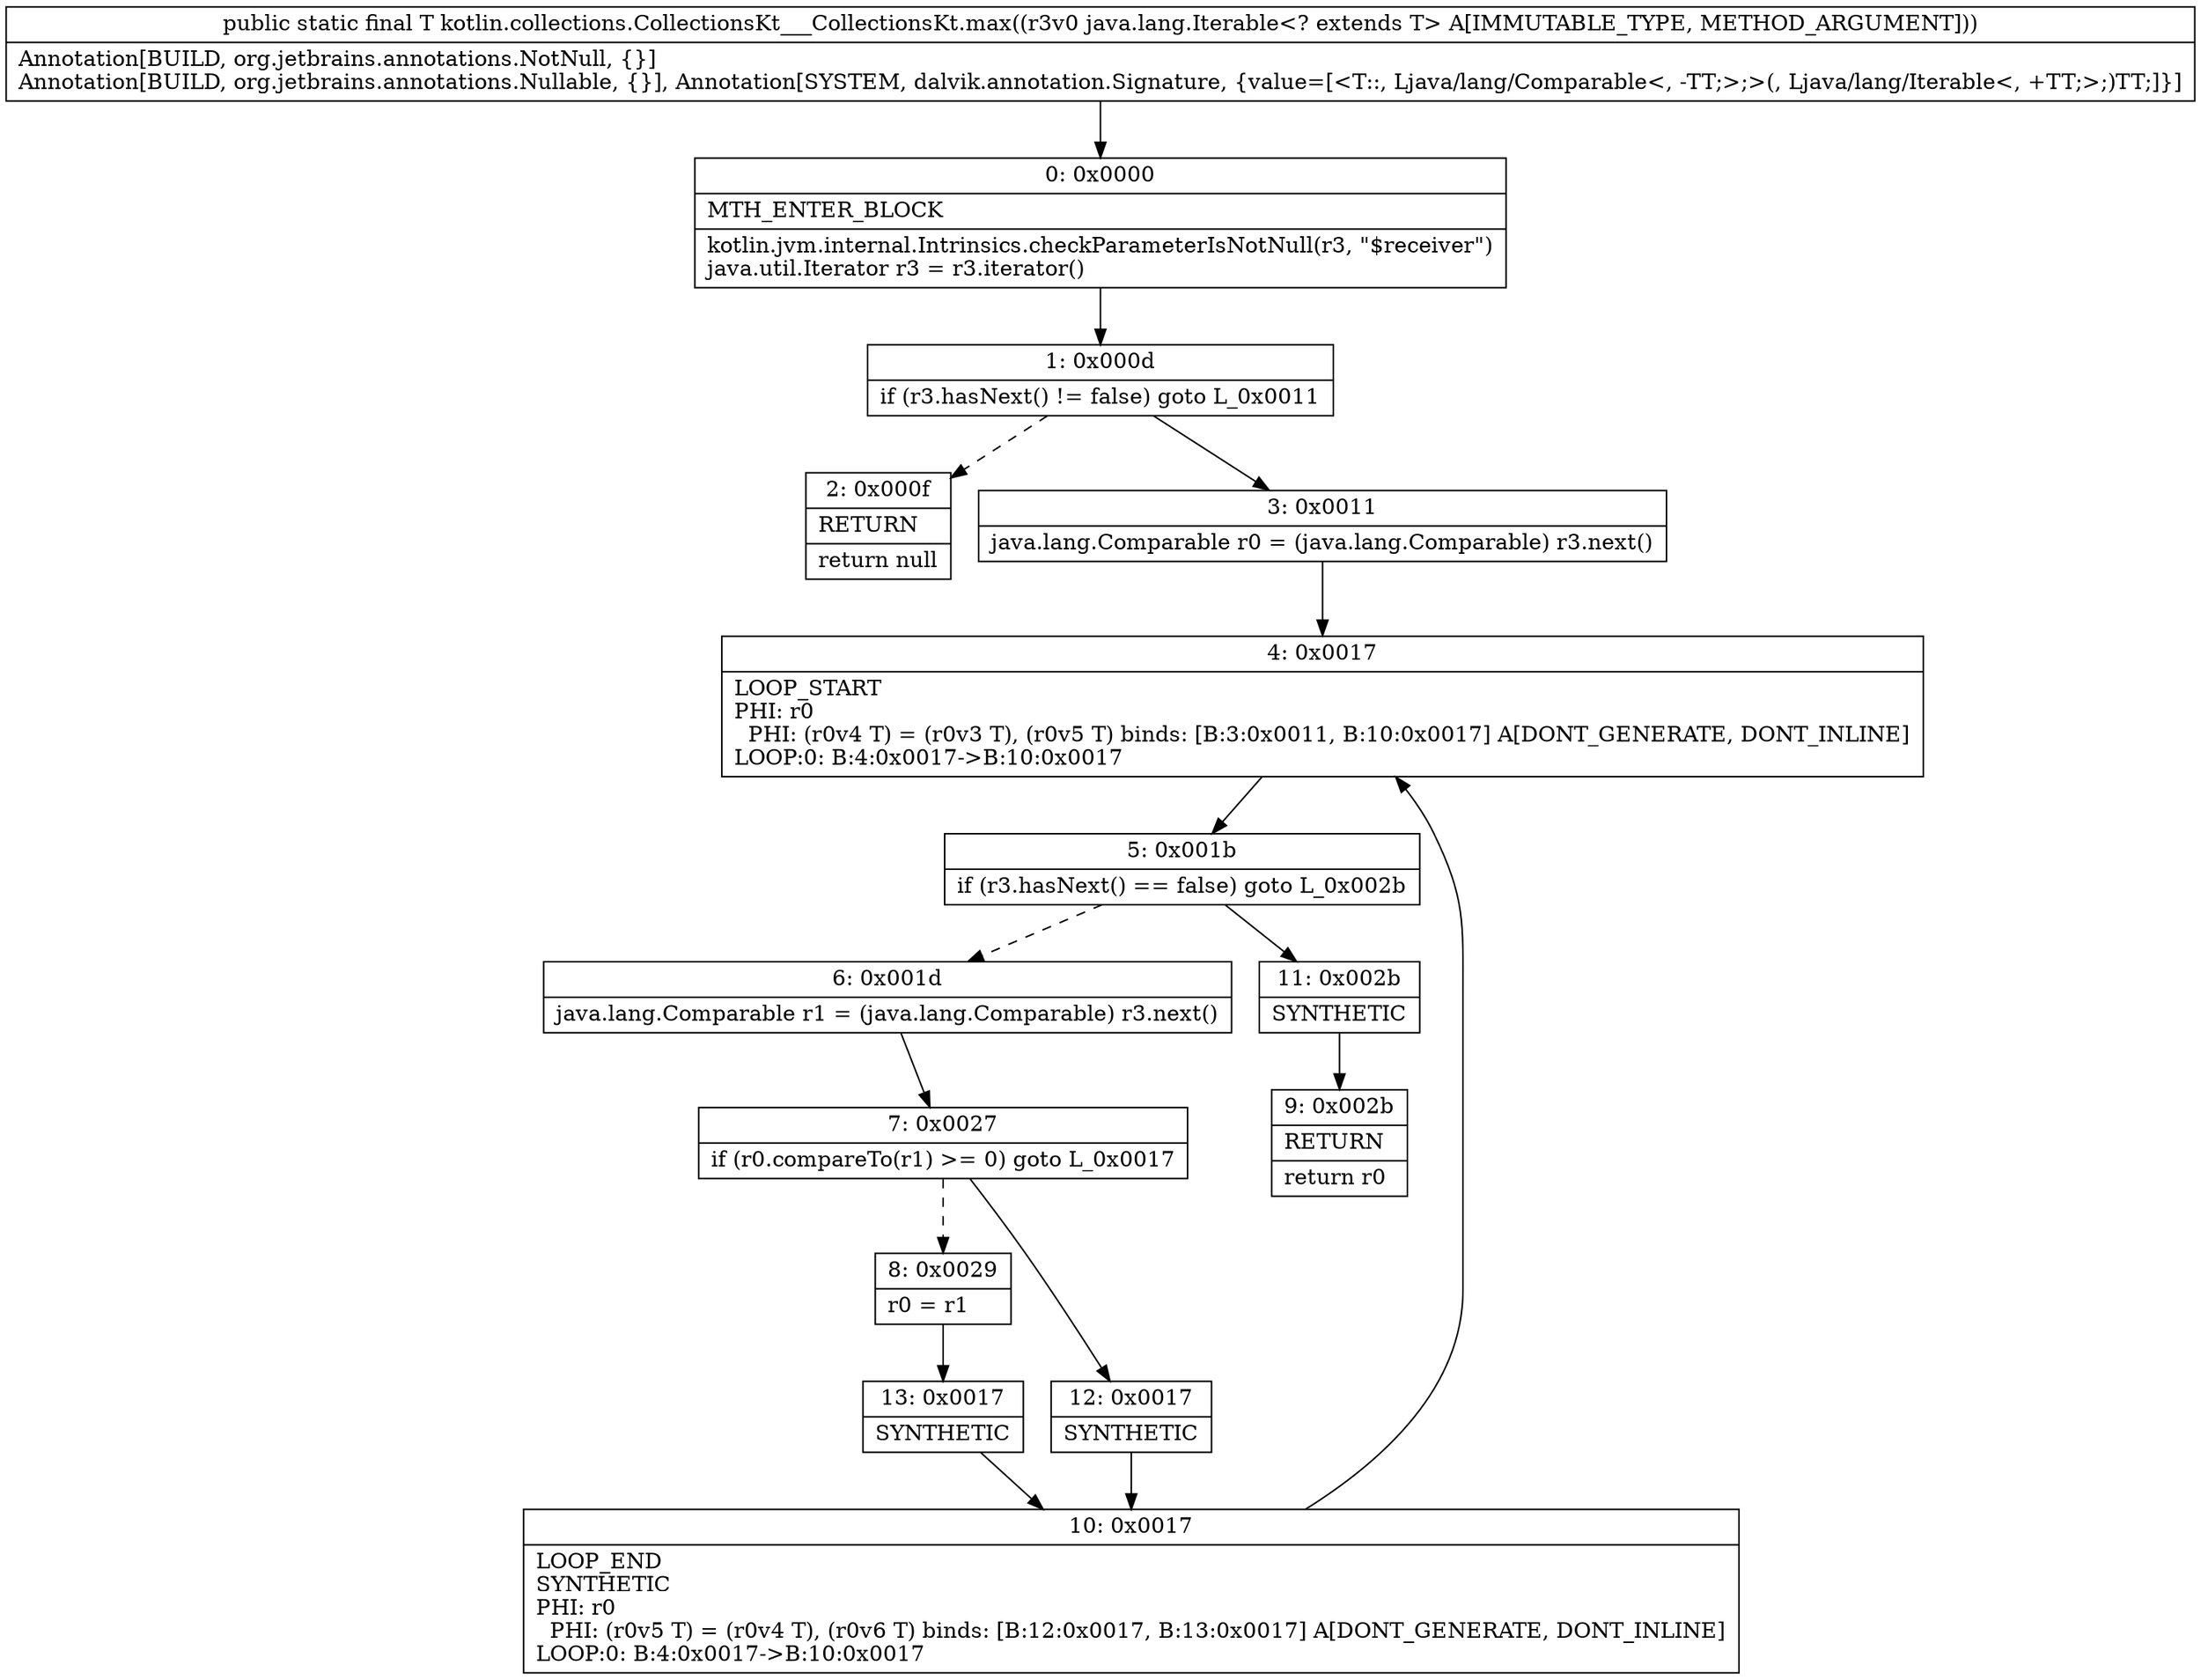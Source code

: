 digraph "CFG forkotlin.collections.CollectionsKt___CollectionsKt.max(Ljava\/lang\/Iterable;)Ljava\/lang\/Comparable;" {
Node_0 [shape=record,label="{0\:\ 0x0000|MTH_ENTER_BLOCK\l|kotlin.jvm.internal.Intrinsics.checkParameterIsNotNull(r3, \"$receiver\")\ljava.util.Iterator r3 = r3.iterator()\l}"];
Node_1 [shape=record,label="{1\:\ 0x000d|if (r3.hasNext() != false) goto L_0x0011\l}"];
Node_2 [shape=record,label="{2\:\ 0x000f|RETURN\l|return null\l}"];
Node_3 [shape=record,label="{3\:\ 0x0011|java.lang.Comparable r0 = (java.lang.Comparable) r3.next()\l}"];
Node_4 [shape=record,label="{4\:\ 0x0017|LOOP_START\lPHI: r0 \l  PHI: (r0v4 T) = (r0v3 T), (r0v5 T) binds: [B:3:0x0011, B:10:0x0017] A[DONT_GENERATE, DONT_INLINE]\lLOOP:0: B:4:0x0017\-\>B:10:0x0017\l}"];
Node_5 [shape=record,label="{5\:\ 0x001b|if (r3.hasNext() == false) goto L_0x002b\l}"];
Node_6 [shape=record,label="{6\:\ 0x001d|java.lang.Comparable r1 = (java.lang.Comparable) r3.next()\l}"];
Node_7 [shape=record,label="{7\:\ 0x0027|if (r0.compareTo(r1) \>= 0) goto L_0x0017\l}"];
Node_8 [shape=record,label="{8\:\ 0x0029|r0 = r1\l}"];
Node_9 [shape=record,label="{9\:\ 0x002b|RETURN\l|return r0\l}"];
Node_10 [shape=record,label="{10\:\ 0x0017|LOOP_END\lSYNTHETIC\lPHI: r0 \l  PHI: (r0v5 T) = (r0v4 T), (r0v6 T) binds: [B:12:0x0017, B:13:0x0017] A[DONT_GENERATE, DONT_INLINE]\lLOOP:0: B:4:0x0017\-\>B:10:0x0017\l}"];
Node_11 [shape=record,label="{11\:\ 0x002b|SYNTHETIC\l}"];
Node_12 [shape=record,label="{12\:\ 0x0017|SYNTHETIC\l}"];
Node_13 [shape=record,label="{13\:\ 0x0017|SYNTHETIC\l}"];
MethodNode[shape=record,label="{public static final T kotlin.collections.CollectionsKt___CollectionsKt.max((r3v0 java.lang.Iterable\<? extends T\> A[IMMUTABLE_TYPE, METHOD_ARGUMENT]))  | Annotation[BUILD, org.jetbrains.annotations.NotNull, \{\}]\lAnnotation[BUILD, org.jetbrains.annotations.Nullable, \{\}], Annotation[SYSTEM, dalvik.annotation.Signature, \{value=[\<T::, Ljava\/lang\/Comparable\<, \-TT;\>;\>(, Ljava\/lang\/Iterable\<, +TT;\>;)TT;]\}]\l}"];
MethodNode -> Node_0;
Node_0 -> Node_1;
Node_1 -> Node_2[style=dashed];
Node_1 -> Node_3;
Node_3 -> Node_4;
Node_4 -> Node_5;
Node_5 -> Node_6[style=dashed];
Node_5 -> Node_11;
Node_6 -> Node_7;
Node_7 -> Node_8[style=dashed];
Node_7 -> Node_12;
Node_8 -> Node_13;
Node_10 -> Node_4;
Node_11 -> Node_9;
Node_12 -> Node_10;
Node_13 -> Node_10;
}

